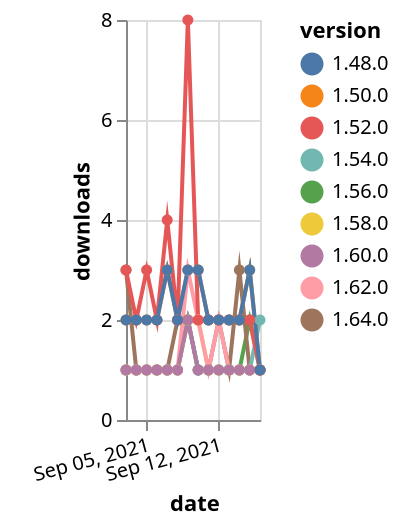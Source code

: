{"$schema": "https://vega.github.io/schema/vega-lite/v5.json", "description": "A simple bar chart with embedded data.", "data": {"values": [{"date": "2021-09-03", "total": 220, "delta": 1, "version": "1.56.0"}, {"date": "2021-09-04", "total": 221, "delta": 1, "version": "1.56.0"}, {"date": "2021-09-05", "total": 222, "delta": 1, "version": "1.56.0"}, {"date": "2021-09-06", "total": 223, "delta": 1, "version": "1.56.0"}, {"date": "2021-09-07", "total": 224, "delta": 1, "version": "1.56.0"}, {"date": "2021-09-08", "total": 225, "delta": 1, "version": "1.56.0"}, {"date": "2021-09-09", "total": 227, "delta": 2, "version": "1.56.0"}, {"date": "2021-09-10", "total": 228, "delta": 1, "version": "1.56.0"}, {"date": "2021-09-11", "total": 229, "delta": 1, "version": "1.56.0"}, {"date": "2021-09-12", "total": 230, "delta": 1, "version": "1.56.0"}, {"date": "2021-09-13", "total": 231, "delta": 1, "version": "1.56.0"}, {"date": "2021-09-14", "total": 232, "delta": 1, "version": "1.56.0"}, {"date": "2021-09-15", "total": 234, "delta": 2, "version": "1.56.0"}, {"date": "2021-09-16", "total": 235, "delta": 1, "version": "1.56.0"}, {"date": "2021-09-03", "total": 131, "delta": 3, "version": "1.64.0"}, {"date": "2021-09-04", "total": 132, "delta": 1, "version": "1.64.0"}, {"date": "2021-09-05", "total": 133, "delta": 1, "version": "1.64.0"}, {"date": "2021-09-06", "total": 134, "delta": 1, "version": "1.64.0"}, {"date": "2021-09-07", "total": 135, "delta": 1, "version": "1.64.0"}, {"date": "2021-09-08", "total": 137, "delta": 2, "version": "1.64.0"}, {"date": "2021-09-09", "total": 139, "delta": 2, "version": "1.64.0"}, {"date": "2021-09-10", "total": 140, "delta": 1, "version": "1.64.0"}, {"date": "2021-09-11", "total": 141, "delta": 1, "version": "1.64.0"}, {"date": "2021-09-12", "total": 143, "delta": 2, "version": "1.64.0"}, {"date": "2021-09-13", "total": 144, "delta": 1, "version": "1.64.0"}, {"date": "2021-09-14", "total": 147, "delta": 3, "version": "1.64.0"}, {"date": "2021-09-15", "total": 148, "delta": 1, "version": "1.64.0"}, {"date": "2021-09-16", "total": 149, "delta": 1, "version": "1.64.0"}, {"date": "2021-09-03", "total": 313, "delta": 1, "version": "1.54.0"}, {"date": "2021-09-04", "total": 314, "delta": 1, "version": "1.54.0"}, {"date": "2021-09-05", "total": 315, "delta": 1, "version": "1.54.0"}, {"date": "2021-09-06", "total": 316, "delta": 1, "version": "1.54.0"}, {"date": "2021-09-07", "total": 317, "delta": 1, "version": "1.54.0"}, {"date": "2021-09-08", "total": 318, "delta": 1, "version": "1.54.0"}, {"date": "2021-09-09", "total": 320, "delta": 2, "version": "1.54.0"}, {"date": "2021-09-10", "total": 321, "delta": 1, "version": "1.54.0"}, {"date": "2021-09-11", "total": 322, "delta": 1, "version": "1.54.0"}, {"date": "2021-09-12", "total": 323, "delta": 1, "version": "1.54.0"}, {"date": "2021-09-13", "total": 324, "delta": 1, "version": "1.54.0"}, {"date": "2021-09-14", "total": 325, "delta": 1, "version": "1.54.0"}, {"date": "2021-09-15", "total": 326, "delta": 1, "version": "1.54.0"}, {"date": "2021-09-16", "total": 328, "delta": 2, "version": "1.54.0"}, {"date": "2021-09-03", "total": 207, "delta": 1, "version": "1.58.0"}, {"date": "2021-09-04", "total": 208, "delta": 1, "version": "1.58.0"}, {"date": "2021-09-05", "total": 209, "delta": 1, "version": "1.58.0"}, {"date": "2021-09-06", "total": 210, "delta": 1, "version": "1.58.0"}, {"date": "2021-09-07", "total": 211, "delta": 1, "version": "1.58.0"}, {"date": "2021-09-08", "total": 212, "delta": 1, "version": "1.58.0"}, {"date": "2021-09-09", "total": 214, "delta": 2, "version": "1.58.0"}, {"date": "2021-09-10", "total": 216, "delta": 2, "version": "1.58.0"}, {"date": "2021-09-11", "total": 217, "delta": 1, "version": "1.58.0"}, {"date": "2021-09-12", "total": 218, "delta": 1, "version": "1.58.0"}, {"date": "2021-09-13", "total": 219, "delta": 1, "version": "1.58.0"}, {"date": "2021-09-14", "total": 220, "delta": 1, "version": "1.58.0"}, {"date": "2021-09-15", "total": 221, "delta": 1, "version": "1.58.0"}, {"date": "2021-09-16", "total": 222, "delta": 1, "version": "1.58.0"}, {"date": "2021-09-03", "total": 2677, "delta": 2, "version": "1.50.0"}, {"date": "2021-09-04", "total": 2679, "delta": 2, "version": "1.50.0"}, {"date": "2021-09-05", "total": 2681, "delta": 2, "version": "1.50.0"}, {"date": "2021-09-06", "total": 2683, "delta": 2, "version": "1.50.0"}, {"date": "2021-09-07", "total": 2686, "delta": 3, "version": "1.50.0"}, {"date": "2021-09-08", "total": 2688, "delta": 2, "version": "1.50.0"}, {"date": "2021-09-09", "total": 2691, "delta": 3, "version": "1.50.0"}, {"date": "2021-09-10", "total": 2694, "delta": 3, "version": "1.50.0"}, {"date": "2021-09-11", "total": 2696, "delta": 2, "version": "1.50.0"}, {"date": "2021-09-12", "total": 2698, "delta": 2, "version": "1.50.0"}, {"date": "2021-09-13", "total": 2700, "delta": 2, "version": "1.50.0"}, {"date": "2021-09-14", "total": 2702, "delta": 2, "version": "1.50.0"}, {"date": "2021-09-15", "total": 2705, "delta": 3, "version": "1.50.0"}, {"date": "2021-09-16", "total": 2706, "delta": 1, "version": "1.50.0"}, {"date": "2021-09-03", "total": 217, "delta": 1, "version": "1.62.0"}, {"date": "2021-09-04", "total": 218, "delta": 1, "version": "1.62.0"}, {"date": "2021-09-05", "total": 219, "delta": 1, "version": "1.62.0"}, {"date": "2021-09-06", "total": 220, "delta": 1, "version": "1.62.0"}, {"date": "2021-09-07", "total": 221, "delta": 1, "version": "1.62.0"}, {"date": "2021-09-08", "total": 222, "delta": 1, "version": "1.62.0"}, {"date": "2021-09-09", "total": 225, "delta": 3, "version": "1.62.0"}, {"date": "2021-09-10", "total": 227, "delta": 2, "version": "1.62.0"}, {"date": "2021-09-11", "total": 228, "delta": 1, "version": "1.62.0"}, {"date": "2021-09-12", "total": 230, "delta": 2, "version": "1.62.0"}, {"date": "2021-09-13", "total": 231, "delta": 1, "version": "1.62.0"}, {"date": "2021-09-14", "total": 232, "delta": 1, "version": "1.62.0"}, {"date": "2021-09-15", "total": 233, "delta": 1, "version": "1.62.0"}, {"date": "2021-09-16", "total": 234, "delta": 1, "version": "1.62.0"}, {"date": "2021-09-03", "total": 183, "delta": 1, "version": "1.60.0"}, {"date": "2021-09-04", "total": 184, "delta": 1, "version": "1.60.0"}, {"date": "2021-09-05", "total": 185, "delta": 1, "version": "1.60.0"}, {"date": "2021-09-06", "total": 186, "delta": 1, "version": "1.60.0"}, {"date": "2021-09-07", "total": 187, "delta": 1, "version": "1.60.0"}, {"date": "2021-09-08", "total": 188, "delta": 1, "version": "1.60.0"}, {"date": "2021-09-09", "total": 190, "delta": 2, "version": "1.60.0"}, {"date": "2021-09-10", "total": 191, "delta": 1, "version": "1.60.0"}, {"date": "2021-09-11", "total": 192, "delta": 1, "version": "1.60.0"}, {"date": "2021-09-12", "total": 193, "delta": 1, "version": "1.60.0"}, {"date": "2021-09-13", "total": 194, "delta": 1, "version": "1.60.0"}, {"date": "2021-09-14", "total": 195, "delta": 1, "version": "1.60.0"}, {"date": "2021-09-15", "total": 196, "delta": 1, "version": "1.60.0"}, {"date": "2021-09-16", "total": 197, "delta": 1, "version": "1.60.0"}, {"date": "2021-09-03", "total": 2629, "delta": 3, "version": "1.52.0"}, {"date": "2021-09-04", "total": 2631, "delta": 2, "version": "1.52.0"}, {"date": "2021-09-05", "total": 2634, "delta": 3, "version": "1.52.0"}, {"date": "2021-09-06", "total": 2636, "delta": 2, "version": "1.52.0"}, {"date": "2021-09-07", "total": 2640, "delta": 4, "version": "1.52.0"}, {"date": "2021-09-08", "total": 2642, "delta": 2, "version": "1.52.0"}, {"date": "2021-09-09", "total": 2650, "delta": 8, "version": "1.52.0"}, {"date": "2021-09-10", "total": 2652, "delta": 2, "version": "1.52.0"}, {"date": "2021-09-11", "total": 2654, "delta": 2, "version": "1.52.0"}, {"date": "2021-09-12", "total": 2656, "delta": 2, "version": "1.52.0"}, {"date": "2021-09-13", "total": 2658, "delta": 2, "version": "1.52.0"}, {"date": "2021-09-14", "total": 2660, "delta": 2, "version": "1.52.0"}, {"date": "2021-09-15", "total": 2662, "delta": 2, "version": "1.52.0"}, {"date": "2021-09-16", "total": 2663, "delta": 1, "version": "1.52.0"}, {"date": "2021-09-03", "total": 2689, "delta": 2, "version": "1.48.0"}, {"date": "2021-09-04", "total": 2691, "delta": 2, "version": "1.48.0"}, {"date": "2021-09-05", "total": 2693, "delta": 2, "version": "1.48.0"}, {"date": "2021-09-06", "total": 2695, "delta": 2, "version": "1.48.0"}, {"date": "2021-09-07", "total": 2698, "delta": 3, "version": "1.48.0"}, {"date": "2021-09-08", "total": 2700, "delta": 2, "version": "1.48.0"}, {"date": "2021-09-09", "total": 2703, "delta": 3, "version": "1.48.0"}, {"date": "2021-09-10", "total": 2706, "delta": 3, "version": "1.48.0"}, {"date": "2021-09-11", "total": 2708, "delta": 2, "version": "1.48.0"}, {"date": "2021-09-12", "total": 2710, "delta": 2, "version": "1.48.0"}, {"date": "2021-09-13", "total": 2712, "delta": 2, "version": "1.48.0"}, {"date": "2021-09-14", "total": 2714, "delta": 2, "version": "1.48.0"}, {"date": "2021-09-15", "total": 2717, "delta": 3, "version": "1.48.0"}, {"date": "2021-09-16", "total": 2718, "delta": 1, "version": "1.48.0"}]}, "width": "container", "mark": {"type": "line", "point": {"filled": true}}, "encoding": {"x": {"field": "date", "type": "temporal", "timeUnit": "yearmonthdate", "title": "date", "axis": {"labelAngle": -15}}, "y": {"field": "delta", "type": "quantitative", "title": "downloads"}, "color": {"field": "version", "type": "nominal"}, "tooltip": {"field": "delta"}}}